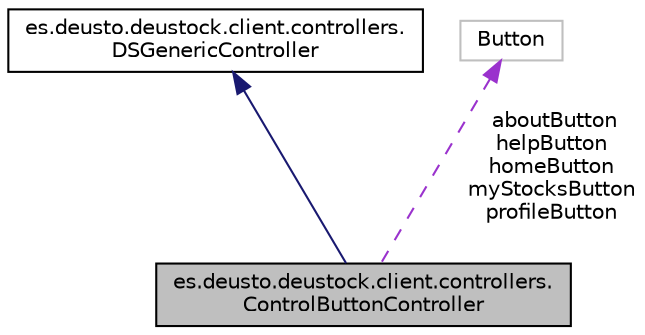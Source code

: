 digraph "es.deusto.deustock.client.controllers.ControlButtonController"
{
 // LATEX_PDF_SIZE
  edge [fontname="Helvetica",fontsize="10",labelfontname="Helvetica",labelfontsize="10"];
  node [fontname="Helvetica",fontsize="10",shape=record];
  Node1 [label="es.deusto.deustock.client.controllers.\lControlButtonController",height=0.2,width=0.4,color="black", fillcolor="grey75", style="filled", fontcolor="black",tooltip=" "];
  Node2 -> Node1 [dir="back",color="midnightblue",fontsize="10",style="solid",fontname="Helvetica"];
  Node2 [label="es.deusto.deustock.client.controllers.\lDSGenericController",height=0.2,width=0.4,color="black", fillcolor="white", style="filled",URL="$interfacees_1_1deusto_1_1deustock_1_1client_1_1controllers_1_1_d_s_generic_controller.html",tooltip=" "];
  Node3 -> Node1 [dir="back",color="darkorchid3",fontsize="10",style="dashed",label=" aboutButton\nhelpButton\nhomeButton\nmyStocksButton\nprofileButton" ,fontname="Helvetica"];
  Node3 [label="Button",height=0.2,width=0.4,color="grey75", fillcolor="white", style="filled",tooltip=" "];
}
